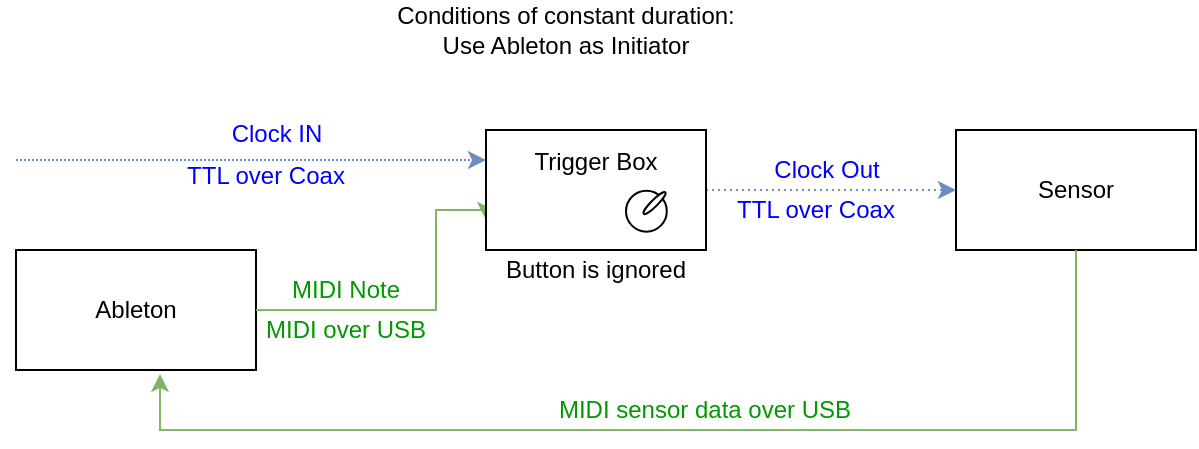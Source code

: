 <mxfile version="12.9.3" type="device"><diagram id="urS5YvWi8Q4qXqiWsKet" name="Page-1"><mxGraphModel dx="1106" dy="860" grid="1" gridSize="10" guides="1" tooltips="1" connect="1" arrows="1" fold="1" page="1" pageScale="1" pageWidth="827" pageHeight="1169" math="0" shadow="0"><root><mxCell id="0"/><mxCell id="1" parent="0"/><mxCell id="BQ5Xj7hO_fDdc0xXpnr4-15" value="Sensor" style="rounded=0;whiteSpace=wrap;html=1;" parent="1" vertex="1"><mxGeometry x="560" y="250" width="120" height="60" as="geometry"/></mxCell><mxCell id="BQ5Xj7hO_fDdc0xXpnr4-16" value="Ableton" style="rounded=0;whiteSpace=wrap;html=1;" parent="1" vertex="1"><mxGeometry x="90" y="310" width="120" height="60" as="geometry"/></mxCell><mxCell id="BQ5Xj7hO_fDdc0xXpnr4-17" style="edgeStyle=orthogonalEdgeStyle;rounded=0;orthogonalLoop=1;jettySize=auto;html=1;exitX=1;exitY=0.5;exitDx=0;exitDy=0;entryX=0;entryY=0.5;entryDx=0;entryDy=0;fillColor=#dae8fc;strokeColor=#6c8ebf;dashed=1;dashPattern=1 2;" parent="1" source="BQ5Xj7hO_fDdc0xXpnr4-19" target="BQ5Xj7hO_fDdc0xXpnr4-15" edge="1"><mxGeometry relative="1" as="geometry"><Array as="points"><mxPoint x="450" y="280"/><mxPoint x="450" y="280"/></Array></mxGeometry></mxCell><mxCell id="BQ5Xj7hO_fDdc0xXpnr4-18" style="edgeStyle=orthogonalEdgeStyle;rounded=0;orthogonalLoop=1;jettySize=auto;html=1;exitX=0;exitY=0.75;exitDx=0;exitDy=0;entryX=1;entryY=0.5;entryDx=0;entryDy=0;fillColor=#d5e8d4;strokeColor=#82b366;startArrow=classic;startFill=1;endArrow=none;endFill=0;" parent="1" source="BQ5Xj7hO_fDdc0xXpnr4-19" target="BQ5Xj7hO_fDdc0xXpnr4-16" edge="1"><mxGeometry relative="1" as="geometry"><Array as="points"><mxPoint x="300" y="290"/><mxPoint x="300" y="340"/></Array></mxGeometry></mxCell><mxCell id="BQ5Xj7hO_fDdc0xXpnr4-19" value="Trigger Box&lt;br&gt;&lt;br&gt;&lt;br&gt;" style="rounded=0;whiteSpace=wrap;html=1;" parent="1" vertex="1"><mxGeometry x="325" y="250" width="110" height="60" as="geometry"/></mxCell><mxCell id="BQ5Xj7hO_fDdc0xXpnr4-20" value="" style="group" parent="1" vertex="1" connectable="0"><mxGeometry x="395" y="280" width="20.81" height="20.82" as="geometry"/></mxCell><mxCell id="BQ5Xj7hO_fDdc0xXpnr4-21" value="" style="ellipse;whiteSpace=wrap;html=1;aspect=fixed;" parent="BQ5Xj7hO_fDdc0xXpnr4-20" vertex="1"><mxGeometry y="0.416" width="20.396" height="20.396" as="geometry"/></mxCell><mxCell id="BQ5Xj7hO_fDdc0xXpnr4-22" value="" style="ellipse;whiteSpace=wrap;html=1;rotation=-45;" parent="BQ5Xj7hO_fDdc0xXpnr4-20" vertex="1"><mxGeometry x="6.68" y="4.89" width="15.19" height="3.295" as="geometry"/></mxCell><mxCell id="BQ5Xj7hO_fDdc0xXpnr4-23" value="MIDI over USB" style="text;html=1;strokeColor=none;fillColor=none;align=center;verticalAlign=middle;whiteSpace=wrap;rounded=0;fontColor=#009900;" parent="1" vertex="1"><mxGeometry x="200" y="340" width="110" height="20" as="geometry"/></mxCell><mxCell id="BQ5Xj7hO_fDdc0xXpnr4-24" value="TTL over Coax" style="text;html=1;strokeColor=none;fillColor=none;align=center;verticalAlign=middle;whiteSpace=wrap;rounded=0;fontColor=#0000FF;" parent="1" vertex="1"><mxGeometry x="435" y="280" width="110" height="20" as="geometry"/></mxCell><mxCell id="BQ5Xj7hO_fDdc0xXpnr4-25" value="&lt;font color=&quot;#000000&quot;&gt;Button is ignored&lt;/font&gt;" style="text;html=1;strokeColor=none;fillColor=none;align=center;verticalAlign=middle;whiteSpace=wrap;rounded=0;fontColor=#0000FF;" parent="1" vertex="1"><mxGeometry x="330" y="310" width="100" height="20" as="geometry"/></mxCell><mxCell id="BQ5Xj7hO_fDdc0xXpnr4-26" value="&lt;font color=&quot;#000000&quot;&gt;Conditions of constant duration: &lt;br&gt;Use Ableton as Initiator&lt;/font&gt;" style="text;html=1;strokeColor=none;fillColor=none;align=center;verticalAlign=middle;whiteSpace=wrap;rounded=0;fontColor=#0000FF;" parent="1" vertex="1"><mxGeometry x="240" y="190" width="250" height="20" as="geometry"/></mxCell><mxCell id="BQ5Xj7hO_fDdc0xXpnr4-27" value="Clock Out" style="text;html=1;align=center;verticalAlign=middle;resizable=0;points=[];autosize=1;fontColor=#0000FF;" parent="1" vertex="1"><mxGeometry x="460" y="260" width="70" height="20" as="geometry"/></mxCell><mxCell id="BQ5Xj7hO_fDdc0xXpnr4-28" value="MIDI Note" style="text;html=1;strokeColor=none;fillColor=none;align=center;verticalAlign=middle;whiteSpace=wrap;rounded=0;fontColor=#009900;" parent="1" vertex="1"><mxGeometry x="200" y="320" width="110" height="20" as="geometry"/></mxCell><mxCell id="BQ5Xj7hO_fDdc0xXpnr4-31" value="" style="endArrow=classic;html=1;entryX=0;entryY=0.25;entryDx=0;entryDy=0;fillColor=#dae8fc;strokeColor=#6c8ebf;dashed=1;dashPattern=1 1;" parent="1" target="BQ5Xj7hO_fDdc0xXpnr4-19" edge="1"><mxGeometry width="50" height="50" relative="1" as="geometry"><mxPoint x="90" y="265" as="sourcePoint"/><mxPoint x="440" y="410" as="targetPoint"/><Array as="points"><mxPoint x="240" y="265"/></Array></mxGeometry></mxCell><mxCell id="BQ5Xj7hO_fDdc0xXpnr4-32" value="TTL over Coax" style="text;html=1;strokeColor=none;fillColor=none;align=center;verticalAlign=middle;whiteSpace=wrap;rounded=0;fontColor=#0000FF;" parent="1" vertex="1"><mxGeometry x="160" y="263" width="110" height="20" as="geometry"/></mxCell><mxCell id="BQ5Xj7hO_fDdc0xXpnr4-33" value="Clock IN" style="text;html=1;align=center;verticalAlign=middle;resizable=0;points=[];autosize=1;fontColor=#0000FF;" parent="1" vertex="1"><mxGeometry x="190" y="242" width="60" height="20" as="geometry"/></mxCell><mxCell id="ohEPhAwkz8Edwz6qWd8l-1" style="edgeStyle=orthogonalEdgeStyle;rounded=0;orthogonalLoop=1;jettySize=auto;html=1;exitX=0.5;exitY=1;exitDx=0;exitDy=0;fillColor=#d5e8d4;strokeColor=#82b366;startArrow=none;startFill=0;endArrow=classic;endFill=1;entryX=0.6;entryY=1.033;entryDx=0;entryDy=0;entryPerimeter=0;" edge="1" parent="1" source="BQ5Xj7hO_fDdc0xXpnr4-15" target="BQ5Xj7hO_fDdc0xXpnr4-16"><mxGeometry relative="1" as="geometry"><Array as="points"><mxPoint x="620" y="400"/><mxPoint x="162" y="400"/></Array><mxPoint x="585" y="355" as="sourcePoint"/><mxPoint x="160" y="400" as="targetPoint"/></mxGeometry></mxCell><mxCell id="ohEPhAwkz8Edwz6qWd8l-2" value="MIDI sensor data over USB" style="text;html=1;strokeColor=none;fillColor=none;align=center;verticalAlign=middle;whiteSpace=wrap;rounded=0;fontColor=#009900;" vertex="1" parent="1"><mxGeometry x="359" y="380" width="151" height="20" as="geometry"/></mxCell></root></mxGraphModel></diagram></mxfile>